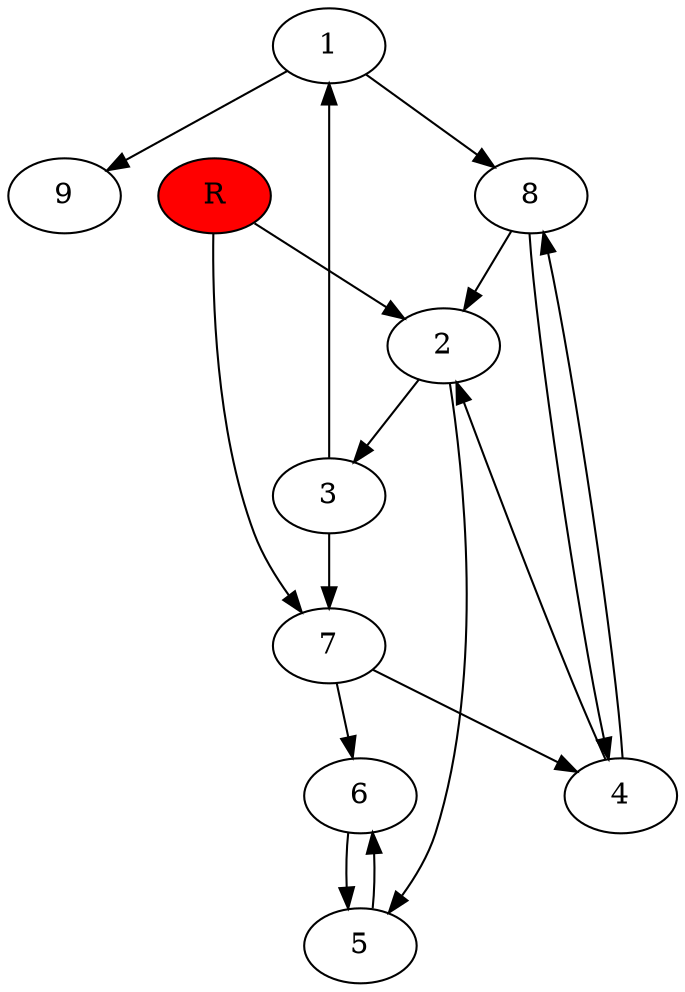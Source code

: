 digraph prb72898 {
	1
	2
	3
	4
	5
	6
	7
	8
	R [fillcolor="#ff0000" style=filled]
	1 -> 8
	1 -> 9
	2 -> 3
	2 -> 5
	3 -> 1
	3 -> 7
	4 -> 2
	4 -> 8
	5 -> 6
	6 -> 5
	7 -> 4
	7 -> 6
	8 -> 2
	8 -> 4
	R -> 2
	R -> 7
}
